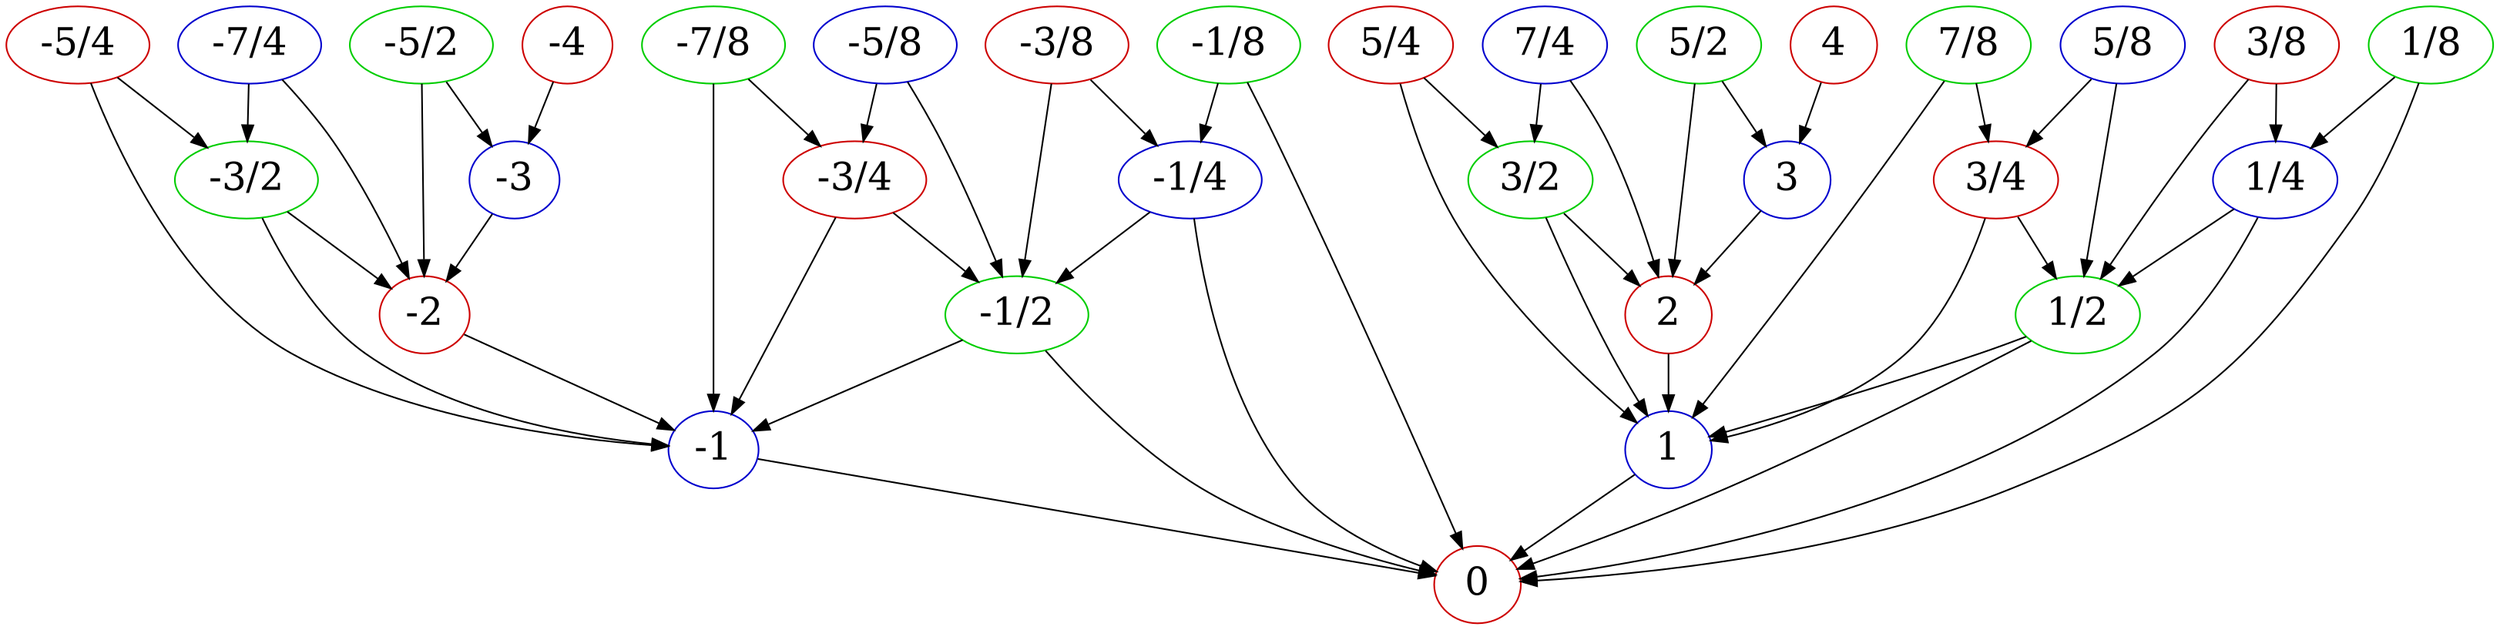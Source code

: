 digraph dyadic_tree {
   node_0 [label=0, fontsize=24, color="red3", pos="0,0!"];
   node_1 [label=-1, fontsize=24, color="blue3", pos="-5.0,1!"];
   node_1 -> node_0;
   node_2 [label=1, fontsize=24, color="blue3", pos="5.0,1!"];
   node_2 -> node_0;
   node_3 [label=-2, fontsize=24, color="red3", pos="-10.0,2!"];
   node_3 -> node_1;
   node_4 [label=2, fontsize=24, color="red3", pos="10.0,2!"];
   node_4 -> node_2;
   node_5 [label="1/2", fontsize=24, color="green3", pos="2.5,2!"];
   node_5 -> node_0;
   node_5 -> node_2;
   node_6 [label="-1/2", fontsize=24, color="green3", pos="-2.5,2!"];
   node_6 -> node_1;
   node_6 -> node_0;
   node_7 [label=-3, fontsize=24, color="blue3", pos="-15.0,3!"];
   node_7 -> node_3;
   node_8 [label=3, fontsize=24, color="blue3", pos="15.0,3!"];
   node_8 -> node_4;
   node_9 [label="1/4", fontsize=24, color="blue3", pos="1.25,3!"];
   node_9 -> node_0;
   node_9 -> node_5;
   node_10 [label="-1/4", fontsize=24, color="blue3", pos="-1.25,3!"];
   node_10 -> node_6;
   node_10 -> node_0;
   node_11 [label="3/4", fontsize=24, color="red3", pos="3.75,3!"];
   node_11 -> node_5;
   node_11 -> node_2;
   node_12 [label="-3/4", fontsize=24, color="red3", pos="-3.75,3!"];
   node_12 -> node_1;
   node_12 -> node_6;
   node_13 [label="3/2", fontsize=24, color="green3", pos="7.5,3!"];
   node_13 -> node_2;
   node_13 -> node_4;
   node_14 [label="-3/2", fontsize=24, color="green3", pos="-7.5,3!"];
   node_14 -> node_3;
   node_14 -> node_1;
   node_15 [label=-4, fontsize=24, color="red3", pos="-20.0,4!"];
   node_15 -> node_7;
   node_16 [label=4, fontsize=24, color="red3", pos="20.0,4!"];
   node_16 -> node_8;
   node_17 [label="1/8", fontsize=24, color="green3", pos="0.625,4!"];
   node_17 -> node_0;
   node_17 -> node_9;
   node_18 [label="-1/8", fontsize=24, color="green3", pos="-0.625,4!"];
   node_18 -> node_10;
   node_18 -> node_0;
   node_19 [label="3/8", fontsize=24, color="red3", pos="1.875,4!"];
   node_19 -> node_9;
   node_19 -> node_5;
   node_20 [label="-3/8", fontsize=24, color="red3", pos="-1.875,4!"];
   node_20 -> node_6;
   node_20 -> node_10;
   node_21 [label="5/8", fontsize=24, color="blue3", pos="3.125,4!"];
   node_21 -> node_5;
   node_21 -> node_11;
   node_22 [label="-5/8", fontsize=24, color="blue3", pos="-3.125,4!"];
   node_22 -> node_12;
   node_22 -> node_6;
   node_23 [label="7/8", fontsize=24, color="green3", pos="4.375,4!"];
   node_23 -> node_11;
   node_23 -> node_2;
   node_24 [label="-7/8", fontsize=24, color="green3", pos="-4.375,4!"];
   node_24 -> node_1;
   node_24 -> node_12;
   node_25 [label="5/4", fontsize=24, color="red3", pos="6.25,4!"];
   node_25 -> node_2;
   node_25 -> node_13;
   node_26 [label="-5/4", fontsize=24, color="red3", pos="-6.25,4!"];
   node_26 -> node_14;
   node_26 -> node_1;
   node_27 [label="7/4", fontsize=24, color="blue3", pos="8.75,4!"];
   node_27 -> node_13;
   node_27 -> node_4;
   node_28 [label="-7/4", fontsize=24, color="blue3", pos="-8.75,4!"];
   node_28 -> node_3;
   node_28 -> node_14;
   node_29 [label="5/2", fontsize=24, color="green3", pos="12.5,4!"];
   node_29 -> node_4;
   node_29 -> node_8;
   node_30 [label="-5/2", fontsize=24, color="green3", pos="-12.5,4!"];
   node_30 -> node_7;
   node_30 -> node_3;
}
